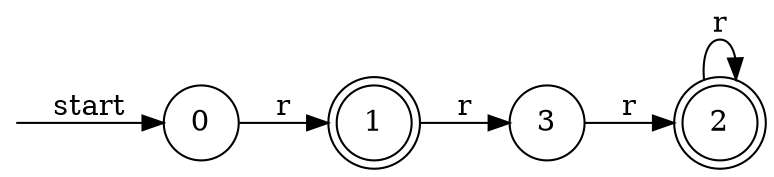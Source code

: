 digraph dfa {
    rankdir = LR;
    node [shape = circle];
    __start [style = invis, shape = point];
    __start -> "0" [ label = "start" ];
    node [shape = doublecircle]; "1" "2"
    node [shape = circle];
    "0" -> "1" [ label = "r" ];
    "1" -> "3" [ label = "r" ];
    "3" -> "2" [ label = "r" ];
    "2" -> "2" [ label = "r" ];
}

